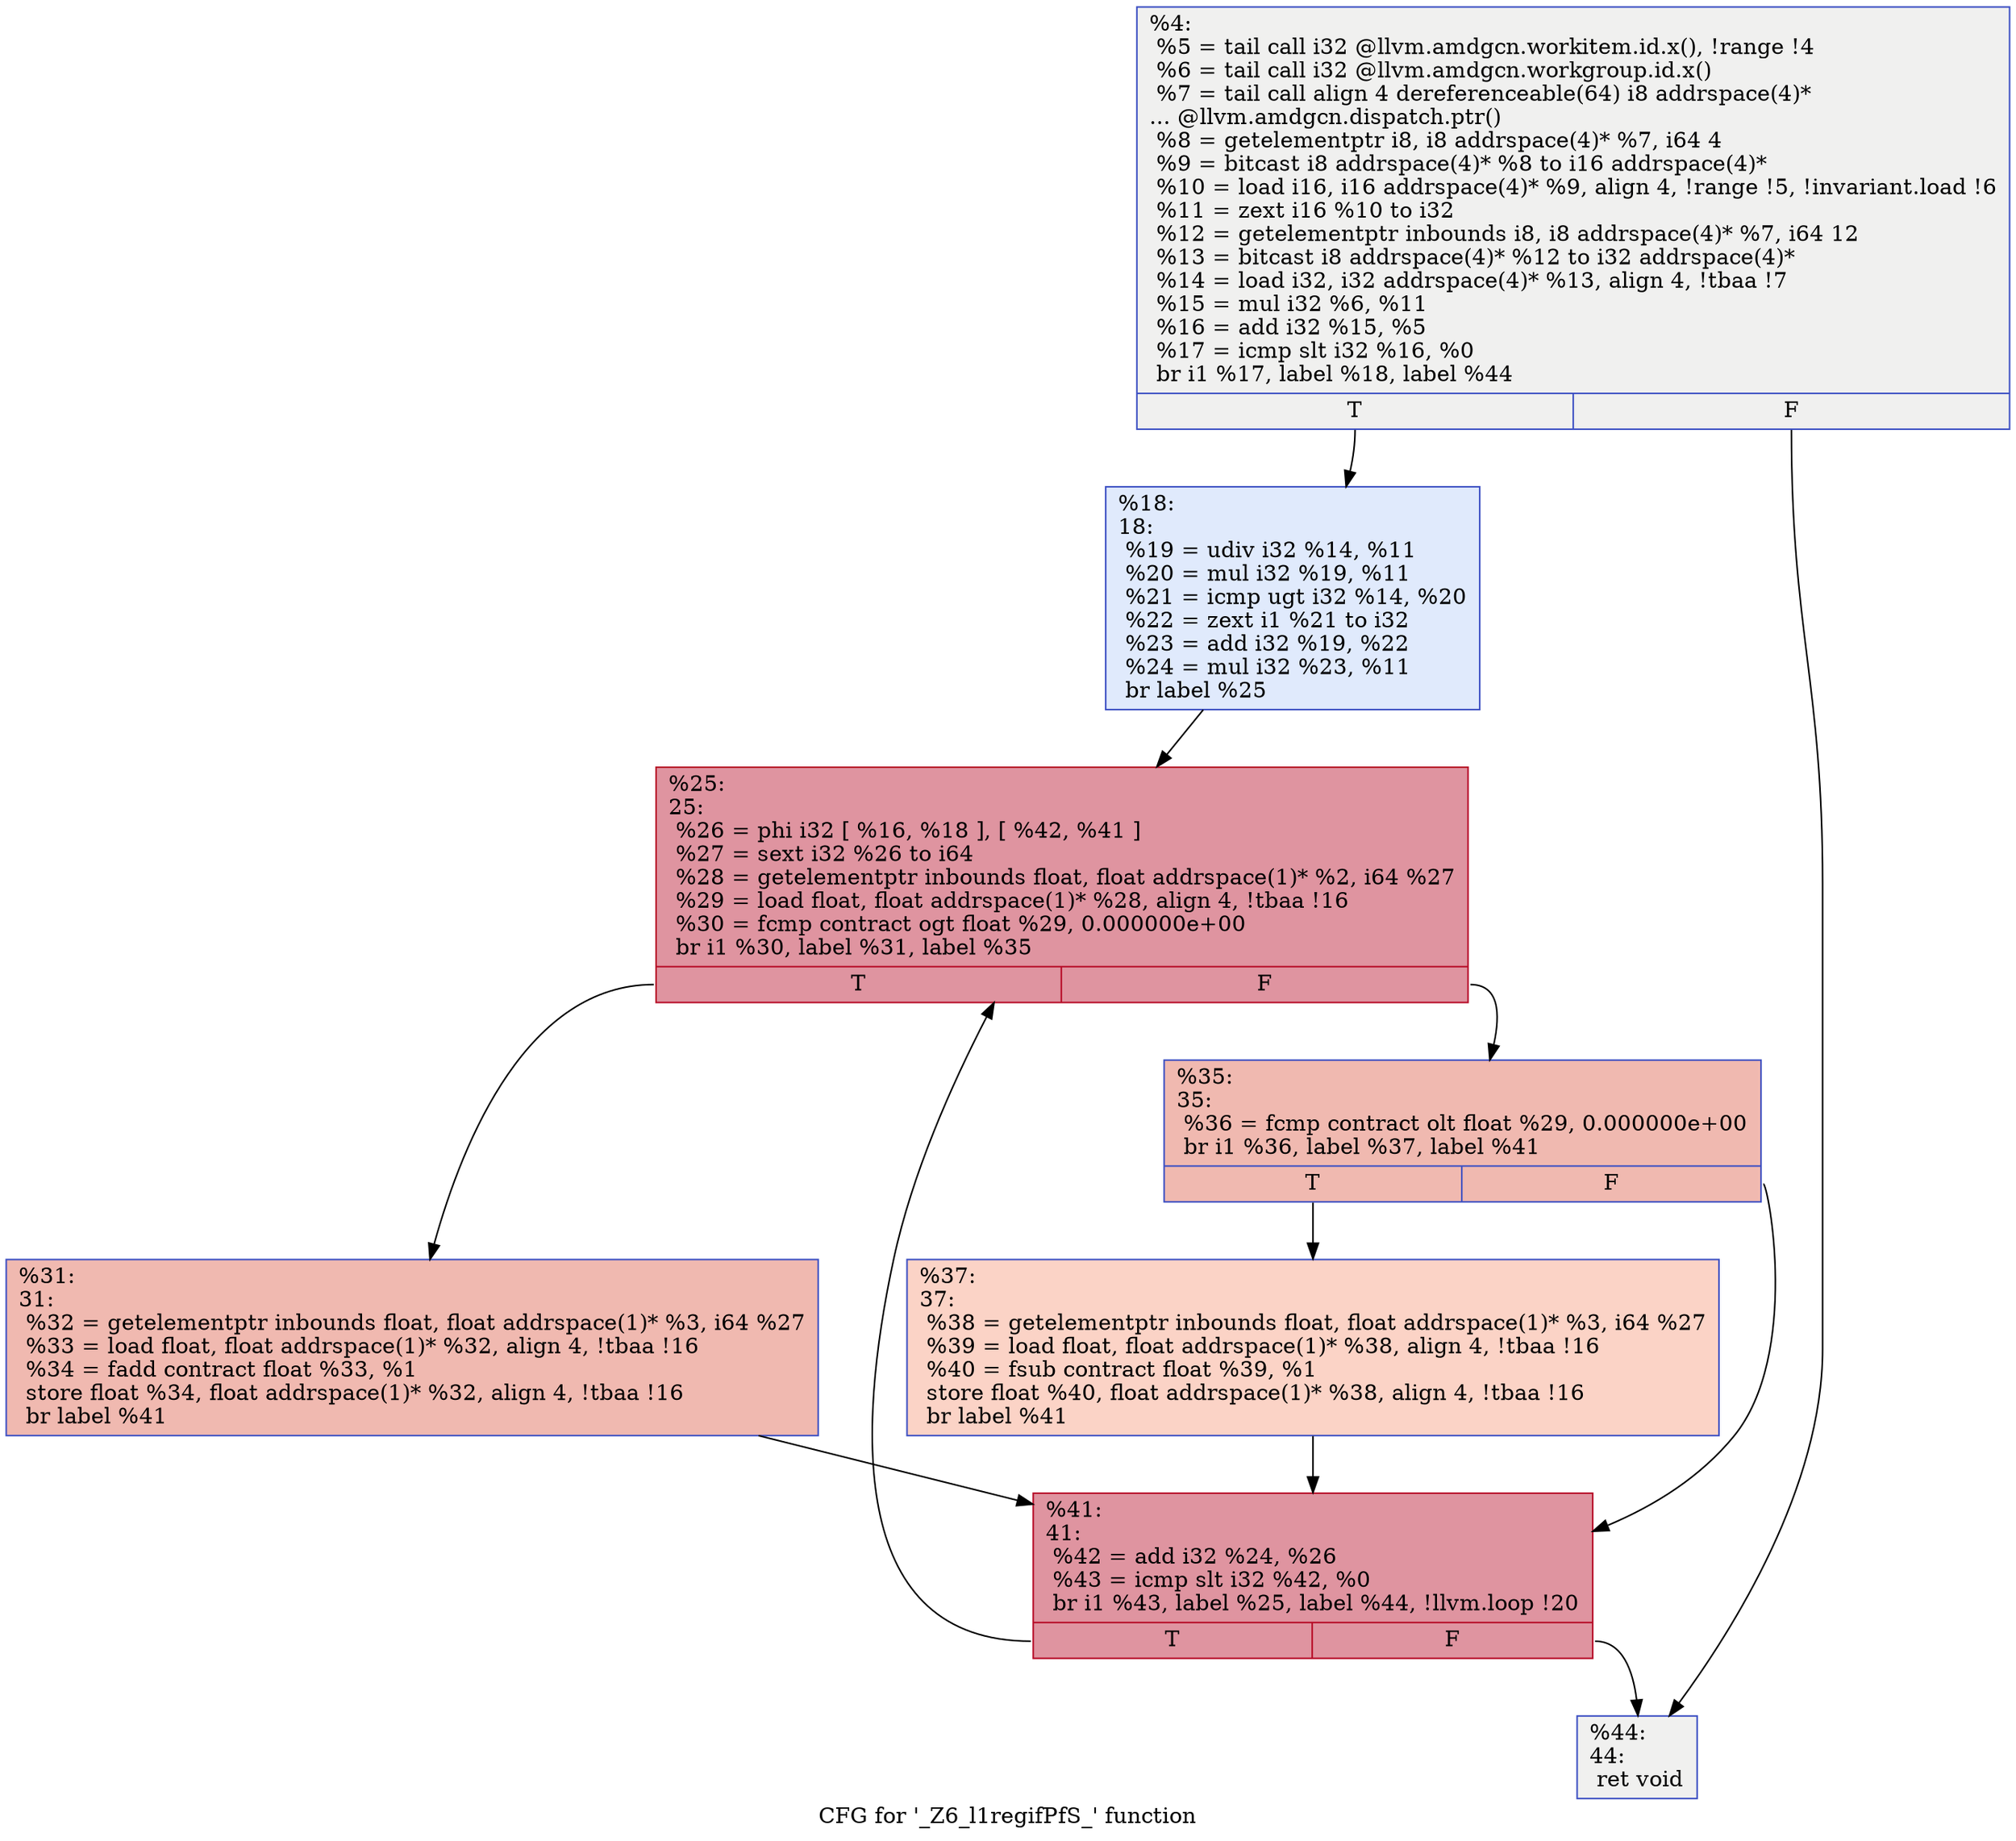 digraph "CFG for '_Z6_l1regifPfS_' function" {
	label="CFG for '_Z6_l1regifPfS_' function";

	Node0x465d730 [shape=record,color="#3d50c3ff", style=filled, fillcolor="#dedcdb70",label="{%4:\l  %5 = tail call i32 @llvm.amdgcn.workitem.id.x(), !range !4\l  %6 = tail call i32 @llvm.amdgcn.workgroup.id.x()\l  %7 = tail call align 4 dereferenceable(64) i8 addrspace(4)*\l... @llvm.amdgcn.dispatch.ptr()\l  %8 = getelementptr i8, i8 addrspace(4)* %7, i64 4\l  %9 = bitcast i8 addrspace(4)* %8 to i16 addrspace(4)*\l  %10 = load i16, i16 addrspace(4)* %9, align 4, !range !5, !invariant.load !6\l  %11 = zext i16 %10 to i32\l  %12 = getelementptr inbounds i8, i8 addrspace(4)* %7, i64 12\l  %13 = bitcast i8 addrspace(4)* %12 to i32 addrspace(4)*\l  %14 = load i32, i32 addrspace(4)* %13, align 4, !tbaa !7\l  %15 = mul i32 %6, %11\l  %16 = add i32 %15, %5\l  %17 = icmp slt i32 %16, %0\l  br i1 %17, label %18, label %44\l|{<s0>T|<s1>F}}"];
	Node0x465d730:s0 -> Node0x465d7c0;
	Node0x465d730:s1 -> Node0x465fa40;
	Node0x465d7c0 [shape=record,color="#3d50c3ff", style=filled, fillcolor="#b9d0f970",label="{%18:\l18:                                               \l  %19 = udiv i32 %14, %11\l  %20 = mul i32 %19, %11\l  %21 = icmp ugt i32 %14, %20\l  %22 = zext i1 %21 to i32\l  %23 = add i32 %19, %22\l  %24 = mul i32 %23, %11\l  br label %25\l}"];
	Node0x465d7c0 -> Node0x465fec0;
	Node0x465fec0 [shape=record,color="#b70d28ff", style=filled, fillcolor="#b70d2870",label="{%25:\l25:                                               \l  %26 = phi i32 [ %16, %18 ], [ %42, %41 ]\l  %27 = sext i32 %26 to i64\l  %28 = getelementptr inbounds float, float addrspace(1)* %2, i64 %27\l  %29 = load float, float addrspace(1)* %28, align 4, !tbaa !16\l  %30 = fcmp contract ogt float %29, 0.000000e+00\l  br i1 %30, label %31, label %35\l|{<s0>T|<s1>F}}"];
	Node0x465fec0:s0 -> Node0x4660e90;
	Node0x465fec0:s1 -> Node0x4660f20;
	Node0x4660e90 [shape=record,color="#3d50c3ff", style=filled, fillcolor="#de614d70",label="{%31:\l31:                                               \l  %32 = getelementptr inbounds float, float addrspace(1)* %3, i64 %27\l  %33 = load float, float addrspace(1)* %32, align 4, !tbaa !16\l  %34 = fadd contract float %33, %1\l  store float %34, float addrspace(1)* %32, align 4, !tbaa !16\l  br label %41\l}"];
	Node0x4660e90 -> Node0x465ff80;
	Node0x4660f20 [shape=record,color="#3d50c3ff", style=filled, fillcolor="#de614d70",label="{%35:\l35:                                               \l  %36 = fcmp contract olt float %29, 0.000000e+00\l  br i1 %36, label %37, label %41\l|{<s0>T|<s1>F}}"];
	Node0x4660f20:s0 -> Node0x4661ab0;
	Node0x4660f20:s1 -> Node0x465ff80;
	Node0x4661ab0 [shape=record,color="#3d50c3ff", style=filled, fillcolor="#f59c7d70",label="{%37:\l37:                                               \l  %38 = getelementptr inbounds float, float addrspace(1)* %3, i64 %27\l  %39 = load float, float addrspace(1)* %38, align 4, !tbaa !16\l  %40 = fsub contract float %39, %1\l  store float %40, float addrspace(1)* %38, align 4, !tbaa !16\l  br label %41\l}"];
	Node0x4661ab0 -> Node0x465ff80;
	Node0x465ff80 [shape=record,color="#b70d28ff", style=filled, fillcolor="#b70d2870",label="{%41:\l41:                                               \l  %42 = add i32 %24, %26\l  %43 = icmp slt i32 %42, %0\l  br i1 %43, label %25, label %44, !llvm.loop !20\l|{<s0>T|<s1>F}}"];
	Node0x465ff80:s0 -> Node0x465fec0;
	Node0x465ff80:s1 -> Node0x465fa40;
	Node0x465fa40 [shape=record,color="#3d50c3ff", style=filled, fillcolor="#dedcdb70",label="{%44:\l44:                                               \l  ret void\l}"];
}
